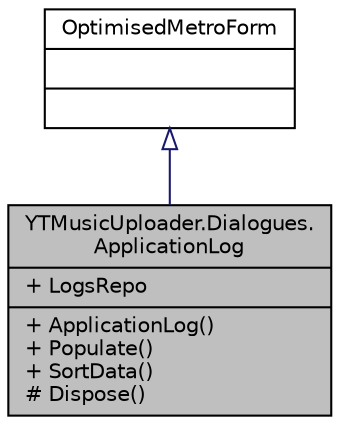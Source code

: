 digraph "YTMusicUploader.Dialogues.ApplicationLog"
{
 // LATEX_PDF_SIZE
  edge [fontname="Helvetica",fontsize="10",labelfontname="Helvetica",labelfontsize="10"];
  node [fontname="Helvetica",fontsize="10",shape=record];
  Node1 [label="{YTMusicUploader.Dialogues.\lApplicationLog\n|+ LogsRepo\l|+ ApplicationLog()\l+ Populate()\l+ SortData()\l# Dispose()\l}",height=0.2,width=0.4,color="black", fillcolor="grey75", style="filled", fontcolor="black",tooltip="Application Log (info and error) Dialogue"];
  Node2 -> Node1 [dir="back",color="midnightblue",fontsize="10",style="solid",arrowtail="onormal",fontname="Helvetica"];
  Node2 [label="{OptimisedMetroForm\n||}",height=0.2,width=0.4,color="black", fillcolor="white", style="filled",URL="$d3/df3/class_optimised_metro_form.html",tooltip=" "];
}
